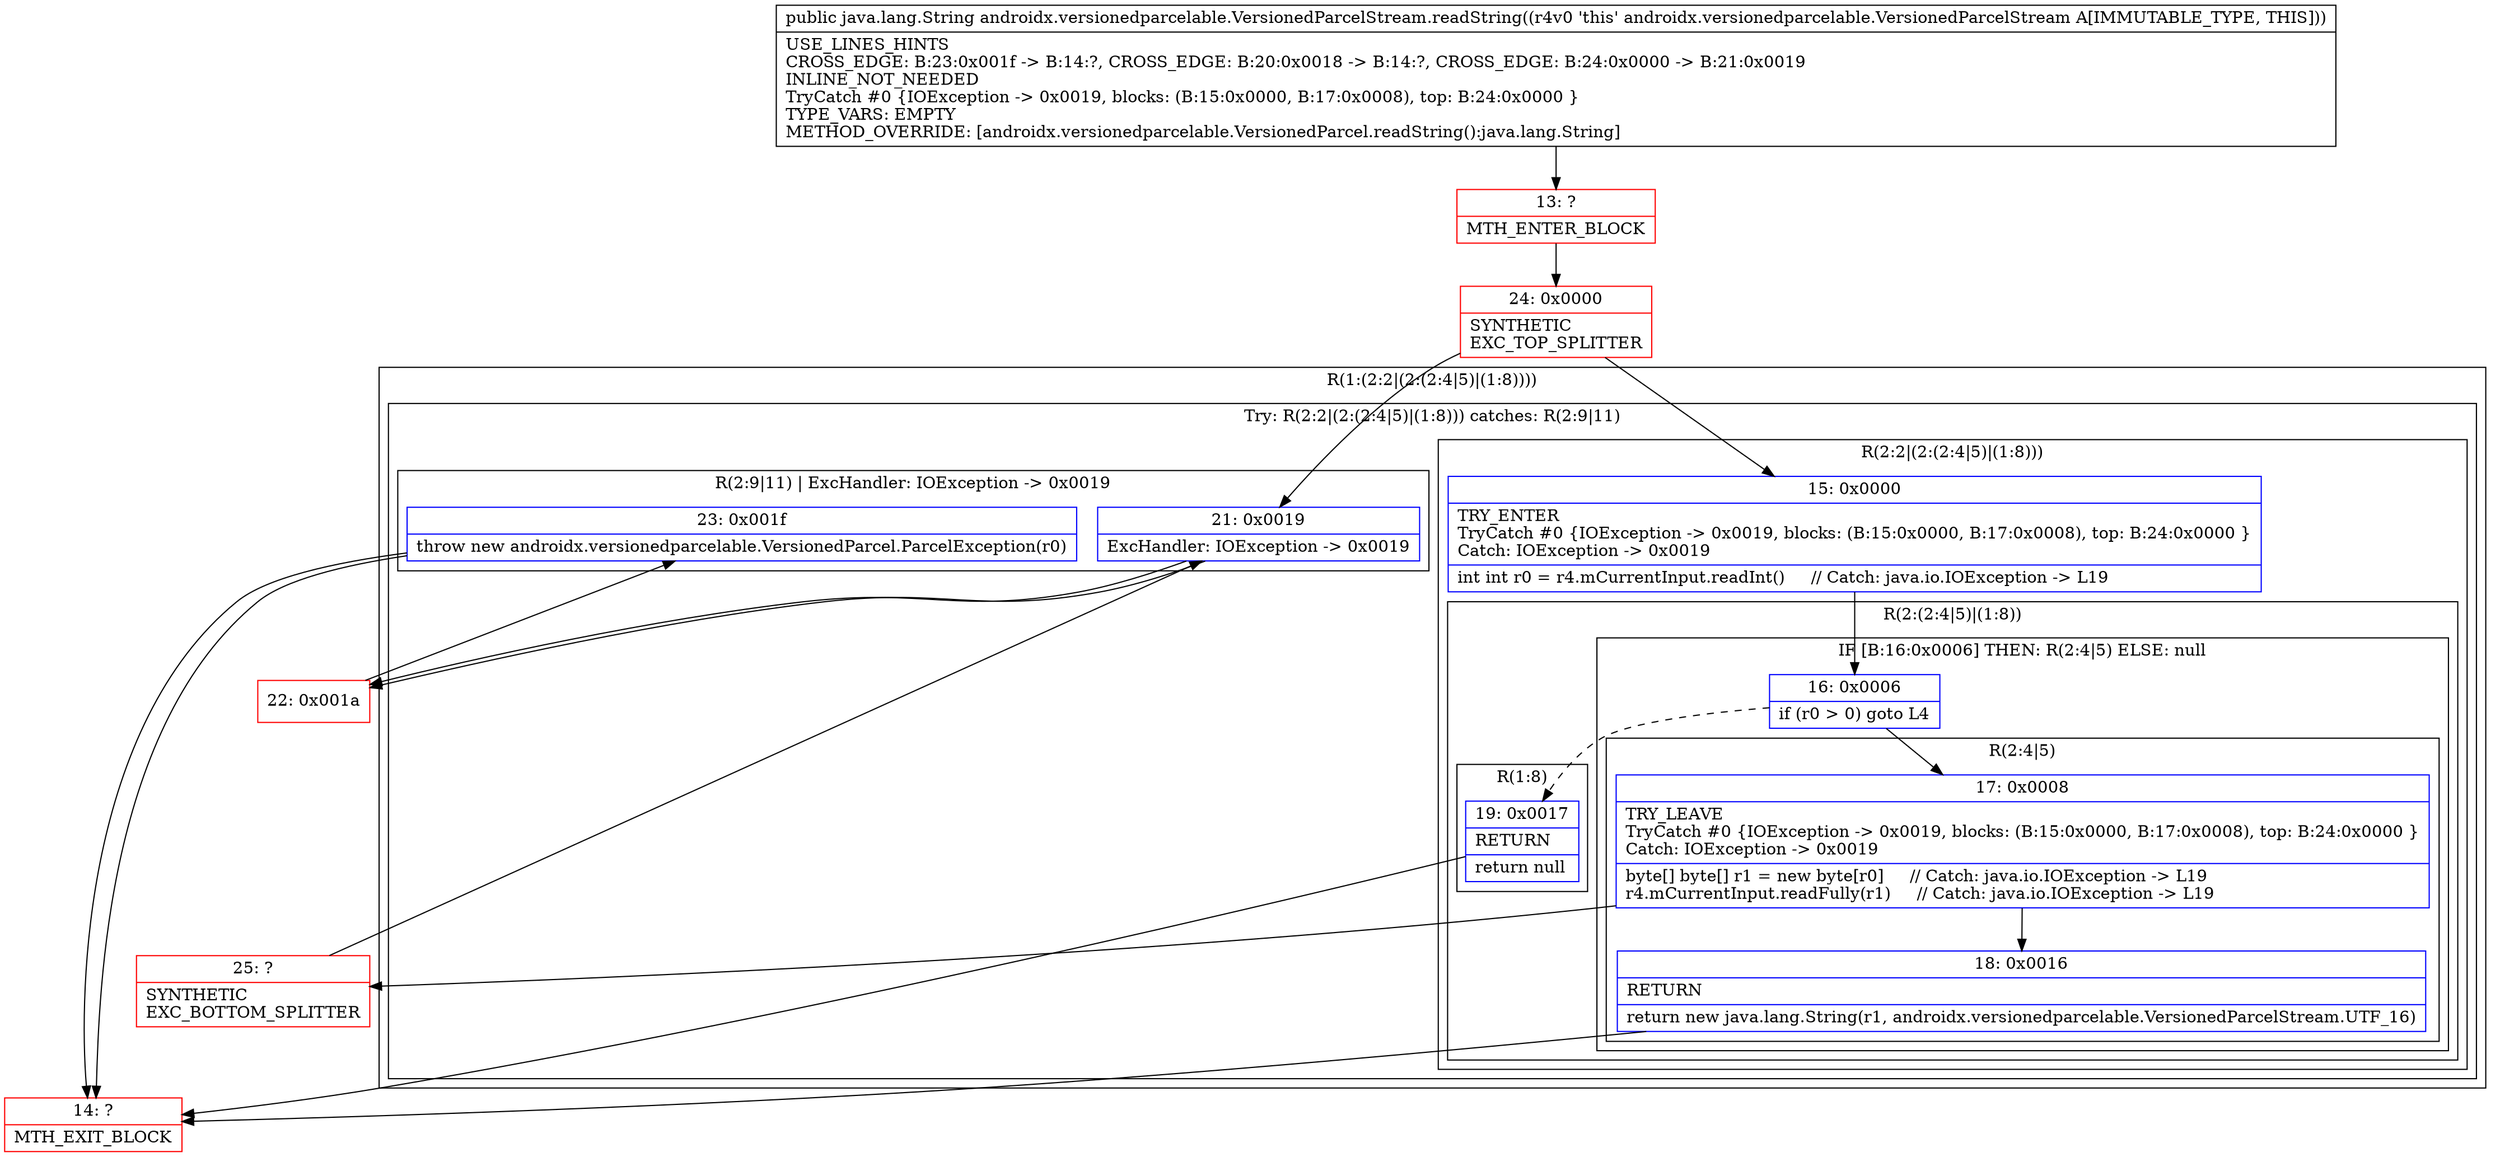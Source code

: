 digraph "CFG forandroidx.versionedparcelable.VersionedParcelStream.readString()Ljava\/lang\/String;" {
subgraph cluster_Region_809989304 {
label = "R(1:(2:2|(2:(2:4|5)|(1:8))))";
node [shape=record,color=blue];
subgraph cluster_TryCatchRegion_1689779505 {
label = "Try: R(2:2|(2:(2:4|5)|(1:8))) catches: R(2:9|11)";
node [shape=record,color=blue];
subgraph cluster_Region_1559415667 {
label = "R(2:2|(2:(2:4|5)|(1:8)))";
node [shape=record,color=blue];
Node_15 [shape=record,label="{15\:\ 0x0000|TRY_ENTER\lTryCatch #0 \{IOException \-\> 0x0019, blocks: (B:15:0x0000, B:17:0x0008), top: B:24:0x0000 \}\lCatch: IOException \-\> 0x0019\l|int int r0 = r4.mCurrentInput.readInt()     \/\/ Catch: java.io.IOException \-\> L19\l}"];
subgraph cluster_Region_1444901931 {
label = "R(2:(2:4|5)|(1:8))";
node [shape=record,color=blue];
subgraph cluster_IfRegion_1567670346 {
label = "IF [B:16:0x0006] THEN: R(2:4|5) ELSE: null";
node [shape=record,color=blue];
Node_16 [shape=record,label="{16\:\ 0x0006|if (r0 \> 0) goto L4\l}"];
subgraph cluster_Region_2125421255 {
label = "R(2:4|5)";
node [shape=record,color=blue];
Node_17 [shape=record,label="{17\:\ 0x0008|TRY_LEAVE\lTryCatch #0 \{IOException \-\> 0x0019, blocks: (B:15:0x0000, B:17:0x0008), top: B:24:0x0000 \}\lCatch: IOException \-\> 0x0019\l|byte[] byte[] r1 = new byte[r0]     \/\/ Catch: java.io.IOException \-\> L19\lr4.mCurrentInput.readFully(r1)     \/\/ Catch: java.io.IOException \-\> L19\l}"];
Node_18 [shape=record,label="{18\:\ 0x0016|RETURN\l|return new java.lang.String(r1, androidx.versionedparcelable.VersionedParcelStream.UTF_16)\l}"];
}
}
subgraph cluster_Region_814017290 {
label = "R(1:8)";
node [shape=record,color=blue];
Node_19 [shape=record,label="{19\:\ 0x0017|RETURN\l|return null\l}"];
}
}
}
subgraph cluster_Region_997047062 {
label = "R(2:9|11) | ExcHandler: IOException \-\> 0x0019\l";
node [shape=record,color=blue];
Node_21 [shape=record,label="{21\:\ 0x0019|ExcHandler: IOException \-\> 0x0019\l}"];
Node_23 [shape=record,label="{23\:\ 0x001f|throw new androidx.versionedparcelable.VersionedParcel.ParcelException(r0)\l}"];
}
}
}
subgraph cluster_Region_997047062 {
label = "R(2:9|11) | ExcHandler: IOException \-\> 0x0019\l";
node [shape=record,color=blue];
Node_21 [shape=record,label="{21\:\ 0x0019|ExcHandler: IOException \-\> 0x0019\l}"];
Node_23 [shape=record,label="{23\:\ 0x001f|throw new androidx.versionedparcelable.VersionedParcel.ParcelException(r0)\l}"];
}
Node_13 [shape=record,color=red,label="{13\:\ ?|MTH_ENTER_BLOCK\l}"];
Node_24 [shape=record,color=red,label="{24\:\ 0x0000|SYNTHETIC\lEXC_TOP_SPLITTER\l}"];
Node_14 [shape=record,color=red,label="{14\:\ ?|MTH_EXIT_BLOCK\l}"];
Node_25 [shape=record,color=red,label="{25\:\ ?|SYNTHETIC\lEXC_BOTTOM_SPLITTER\l}"];
Node_22 [shape=record,color=red,label="{22\:\ 0x001a}"];
MethodNode[shape=record,label="{public java.lang.String androidx.versionedparcelable.VersionedParcelStream.readString((r4v0 'this' androidx.versionedparcelable.VersionedParcelStream A[IMMUTABLE_TYPE, THIS]))  | USE_LINES_HINTS\lCROSS_EDGE: B:23:0x001f \-\> B:14:?, CROSS_EDGE: B:20:0x0018 \-\> B:14:?, CROSS_EDGE: B:24:0x0000 \-\> B:21:0x0019\lINLINE_NOT_NEEDED\lTryCatch #0 \{IOException \-\> 0x0019, blocks: (B:15:0x0000, B:17:0x0008), top: B:24:0x0000 \}\lTYPE_VARS: EMPTY\lMETHOD_OVERRIDE: [androidx.versionedparcelable.VersionedParcel.readString():java.lang.String]\l}"];
MethodNode -> Node_13;Node_15 -> Node_16;
Node_16 -> Node_17;
Node_16 -> Node_19[style=dashed];
Node_17 -> Node_18;
Node_17 -> Node_25;
Node_18 -> Node_14;
Node_19 -> Node_14;
Node_21 -> Node_22;
Node_23 -> Node_14;
Node_21 -> Node_22;
Node_23 -> Node_14;
Node_13 -> Node_24;
Node_24 -> Node_15;
Node_24 -> Node_21;
Node_25 -> Node_21;
Node_22 -> Node_23;
}

